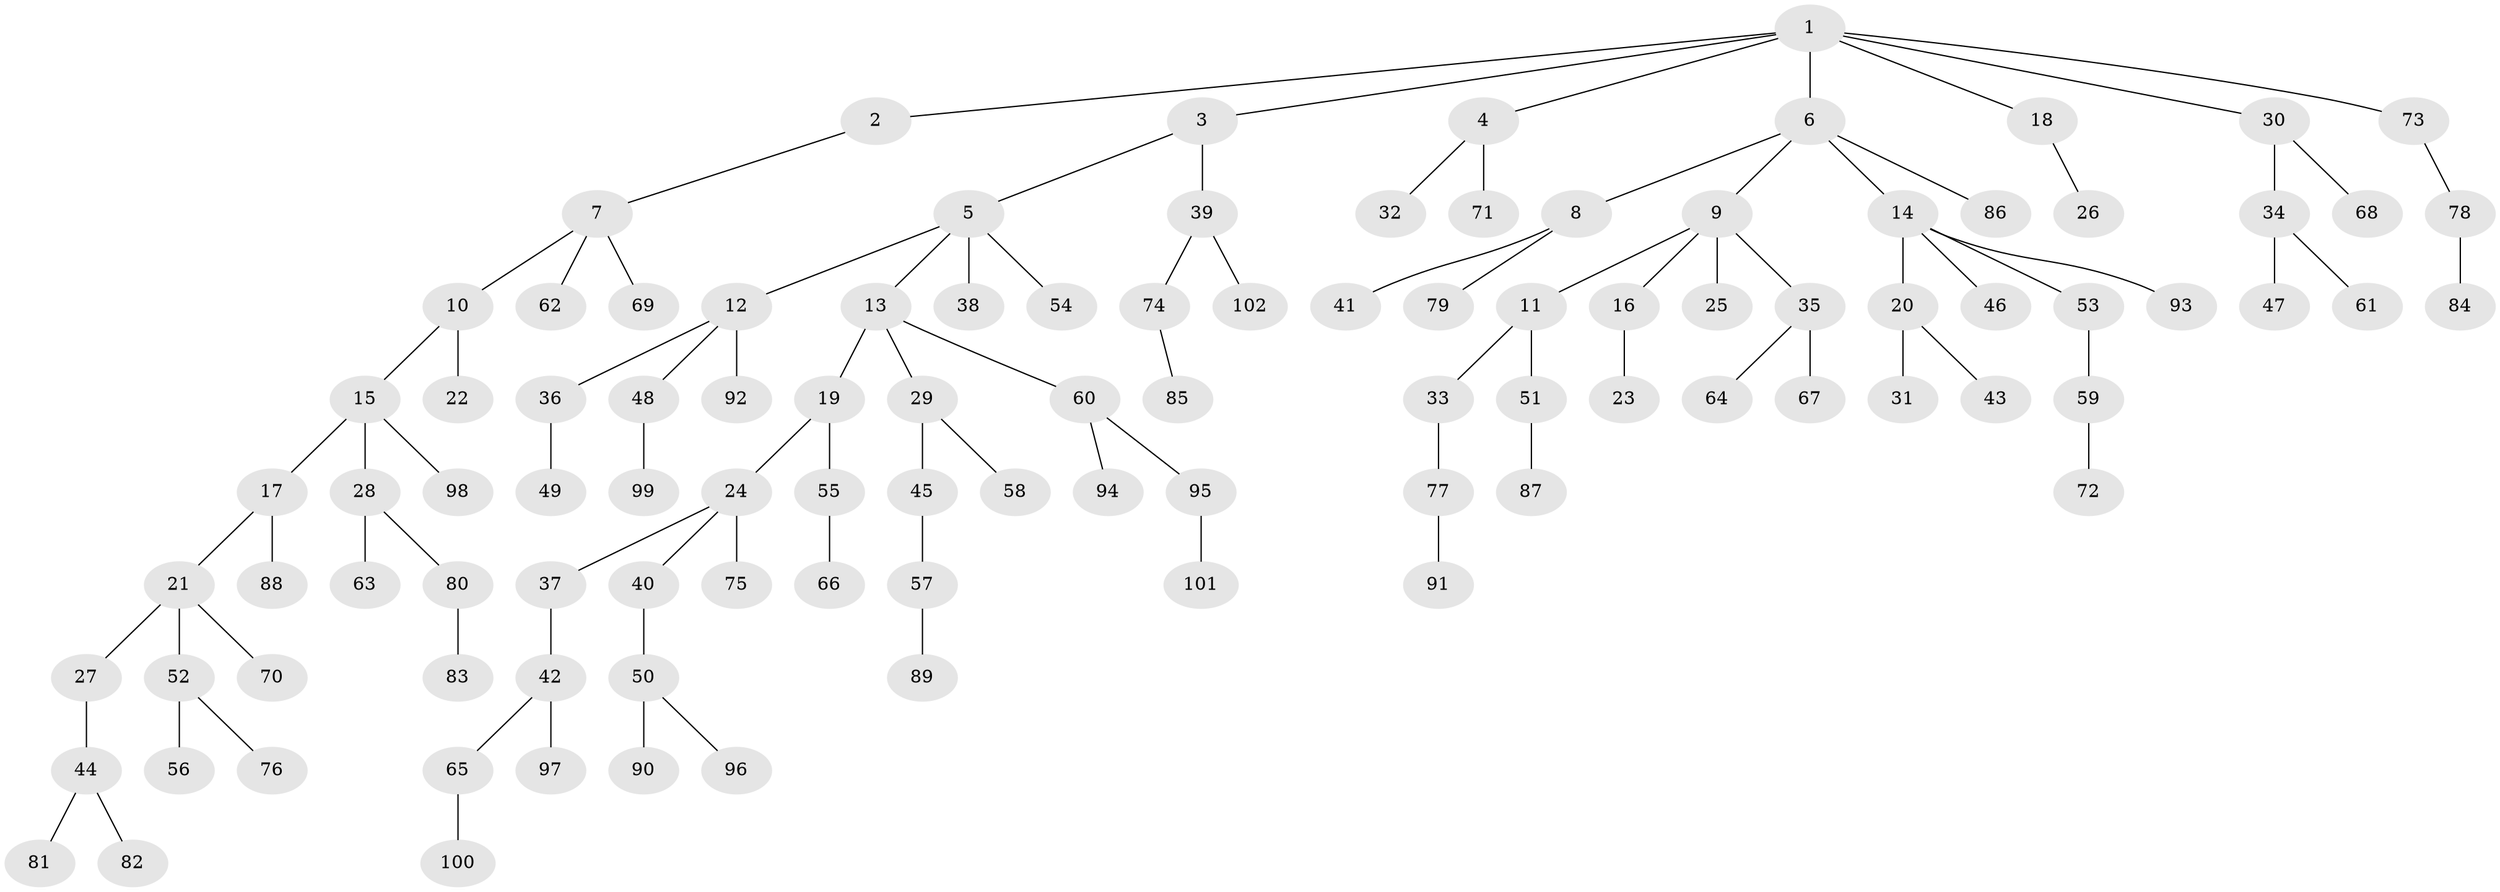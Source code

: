// Generated by graph-tools (version 1.1) at 2025/50/03/09/25 03:50:16]
// undirected, 102 vertices, 101 edges
graph export_dot {
graph [start="1"]
  node [color=gray90,style=filled];
  1;
  2;
  3;
  4;
  5;
  6;
  7;
  8;
  9;
  10;
  11;
  12;
  13;
  14;
  15;
  16;
  17;
  18;
  19;
  20;
  21;
  22;
  23;
  24;
  25;
  26;
  27;
  28;
  29;
  30;
  31;
  32;
  33;
  34;
  35;
  36;
  37;
  38;
  39;
  40;
  41;
  42;
  43;
  44;
  45;
  46;
  47;
  48;
  49;
  50;
  51;
  52;
  53;
  54;
  55;
  56;
  57;
  58;
  59;
  60;
  61;
  62;
  63;
  64;
  65;
  66;
  67;
  68;
  69;
  70;
  71;
  72;
  73;
  74;
  75;
  76;
  77;
  78;
  79;
  80;
  81;
  82;
  83;
  84;
  85;
  86;
  87;
  88;
  89;
  90;
  91;
  92;
  93;
  94;
  95;
  96;
  97;
  98;
  99;
  100;
  101;
  102;
  1 -- 2;
  1 -- 3;
  1 -- 4;
  1 -- 6;
  1 -- 18;
  1 -- 30;
  1 -- 73;
  2 -- 7;
  3 -- 5;
  3 -- 39;
  4 -- 32;
  4 -- 71;
  5 -- 12;
  5 -- 13;
  5 -- 38;
  5 -- 54;
  6 -- 8;
  6 -- 9;
  6 -- 14;
  6 -- 86;
  7 -- 10;
  7 -- 62;
  7 -- 69;
  8 -- 41;
  8 -- 79;
  9 -- 11;
  9 -- 16;
  9 -- 25;
  9 -- 35;
  10 -- 15;
  10 -- 22;
  11 -- 33;
  11 -- 51;
  12 -- 36;
  12 -- 48;
  12 -- 92;
  13 -- 19;
  13 -- 29;
  13 -- 60;
  14 -- 20;
  14 -- 46;
  14 -- 53;
  14 -- 93;
  15 -- 17;
  15 -- 28;
  15 -- 98;
  16 -- 23;
  17 -- 21;
  17 -- 88;
  18 -- 26;
  19 -- 24;
  19 -- 55;
  20 -- 31;
  20 -- 43;
  21 -- 27;
  21 -- 52;
  21 -- 70;
  24 -- 37;
  24 -- 40;
  24 -- 75;
  27 -- 44;
  28 -- 63;
  28 -- 80;
  29 -- 45;
  29 -- 58;
  30 -- 34;
  30 -- 68;
  33 -- 77;
  34 -- 47;
  34 -- 61;
  35 -- 64;
  35 -- 67;
  36 -- 49;
  37 -- 42;
  39 -- 74;
  39 -- 102;
  40 -- 50;
  42 -- 65;
  42 -- 97;
  44 -- 81;
  44 -- 82;
  45 -- 57;
  48 -- 99;
  50 -- 90;
  50 -- 96;
  51 -- 87;
  52 -- 56;
  52 -- 76;
  53 -- 59;
  55 -- 66;
  57 -- 89;
  59 -- 72;
  60 -- 94;
  60 -- 95;
  65 -- 100;
  73 -- 78;
  74 -- 85;
  77 -- 91;
  78 -- 84;
  80 -- 83;
  95 -- 101;
}

